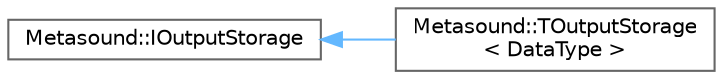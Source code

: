 digraph "Graphical Class Hierarchy"
{
 // INTERACTIVE_SVG=YES
 // LATEX_PDF_SIZE
  bgcolor="transparent";
  edge [fontname=Helvetica,fontsize=10,labelfontname=Helvetica,labelfontsize=10];
  node [fontname=Helvetica,fontsize=10,shape=box,height=0.2,width=0.4];
  rankdir="LR";
  Node0 [id="Node000000",label="Metasound::IOutputStorage",height=0.2,width=0.4,color="grey40", fillcolor="white", style="filled",URL="$db/d61/classMetasound_1_1IOutputStorage.html",tooltip=" "];
  Node0 -> Node1 [id="edge5897_Node000000_Node000001",dir="back",color="steelblue1",style="solid",tooltip=" "];
  Node1 [id="Node000001",label="Metasound::TOutputStorage\l\< DataType \>",height=0.2,width=0.4,color="grey40", fillcolor="white", style="filled",URL="$d5/d7f/classMetasound_1_1TOutputStorage.html",tooltip=" "];
}
